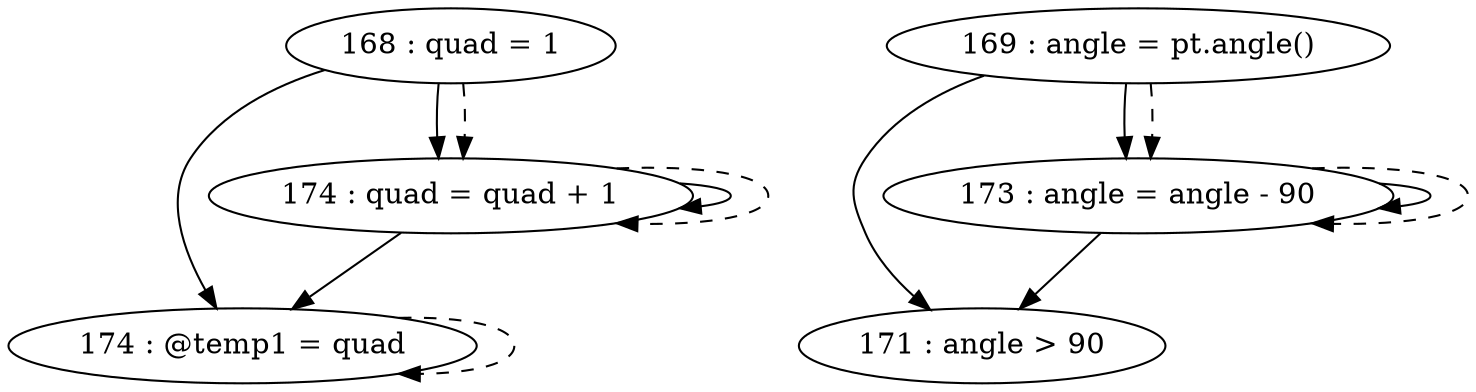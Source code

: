 digraph G {
"168 : quad = 1"
"168 : quad = 1" -> "174 : @temp1 = quad"
"168 : quad = 1" -> "174 : quad = quad + 1"
"168 : quad = 1" -> "174 : quad = quad + 1" [style=dashed]
"169 : angle = pt.angle()"
"169 : angle = pt.angle()" -> "171 : angle > 90"
"169 : angle = pt.angle()" -> "173 : angle = angle - 90"
"169 : angle = pt.angle()" -> "173 : angle = angle - 90" [style=dashed]
"171 : angle > 90"
"173 : angle = angle - 90"
"173 : angle = angle - 90" -> "171 : angle > 90"
"173 : angle = angle - 90" -> "173 : angle = angle - 90"
"173 : angle = angle - 90" -> "173 : angle = angle - 90" [style=dashed]
"174 : @temp1 = quad"
"174 : @temp1 = quad" -> "174 : @temp1 = quad" [style=dashed]
"174 : quad = quad + 1"
"174 : quad = quad + 1" -> "174 : @temp1 = quad"
"174 : quad = quad + 1" -> "174 : quad = quad + 1"
"174 : quad = quad + 1" -> "174 : quad = quad + 1" [style=dashed]
"171 : angle > 90"
}